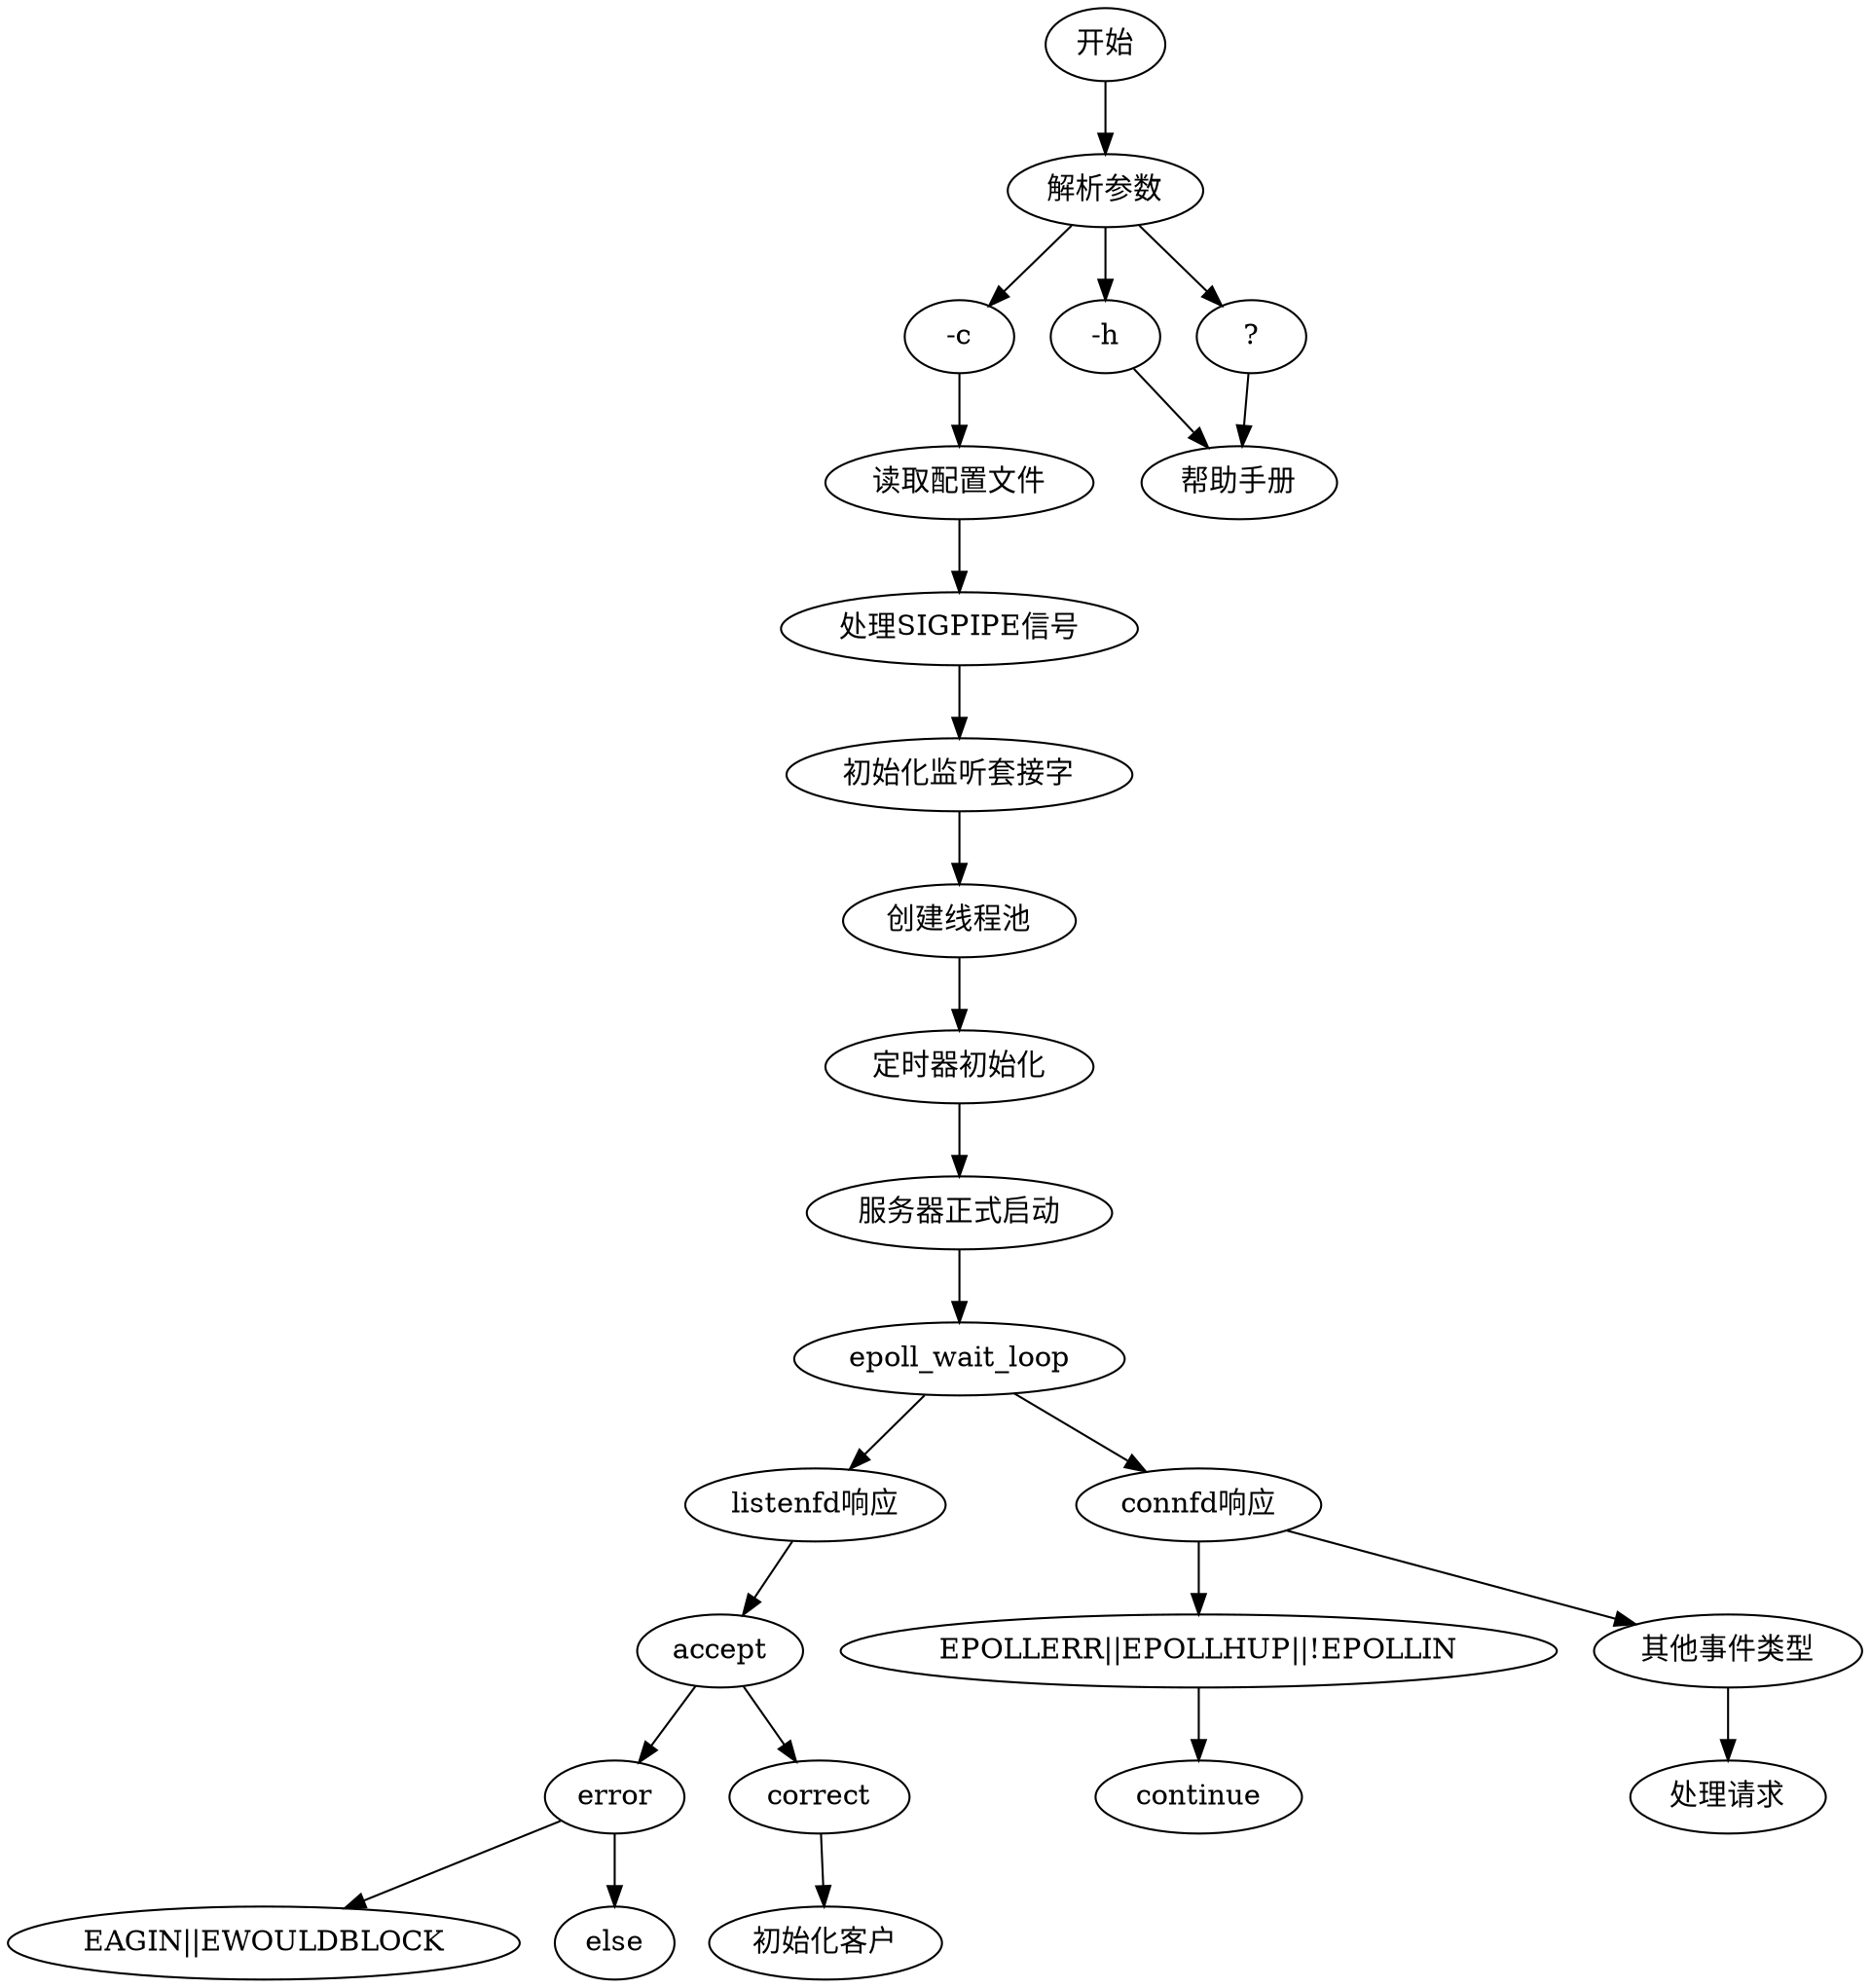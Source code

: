 digraph{
    开始->解析参数->{"-c","-h","?"};
    "-c"->读取配置文件;
    {"-h","?"}->帮助手册;
    读取配置文件->处理SIGPIPE信号->初始化监听套接字
        ->创建线程池->定时器初始化->服务器正式启动->
        epoll_wait_loop->{"listenfd响应","connfd响应"};

        "listenfd响应"->"accept"->{"error","correct"};
            "error"->{"EAGIN||EWOULDBLOCK","else"};
            "correct"->初始化客户;

        "connfd响应"->{"EPOLLERR||EPOLLHUP||!EPOLLIN","其他事件类型"};
        "EPOLLERR||EPOLLHUP||!EPOLLIN"->continue;
        "其他事件类型"->处理请求;
      
}

